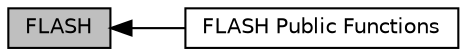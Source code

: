 digraph "FLASH"
{
  edge [fontname="Helvetica",fontsize="10",labelfontname="Helvetica",labelfontsize="10"];
  node [fontname="Helvetica",fontsize="10",shape=box];
  rankdir=LR;
  Node2 [label="FLASH Public Functions",height=0.2,width=0.4,color="black", fillcolor="white", style="filled",URL="$d6/d20/group__FLASH__Public__Functions.html",tooltip=" "];
  Node1 [label="FLASH",height=0.2,width=0.4,color="black", fillcolor="grey75", style="filled", fontcolor="black",tooltip="This package provides the core capabilities for flash output functions."];
  Node1->Node2 [shape=plaintext, dir="back", style="solid"];
}
